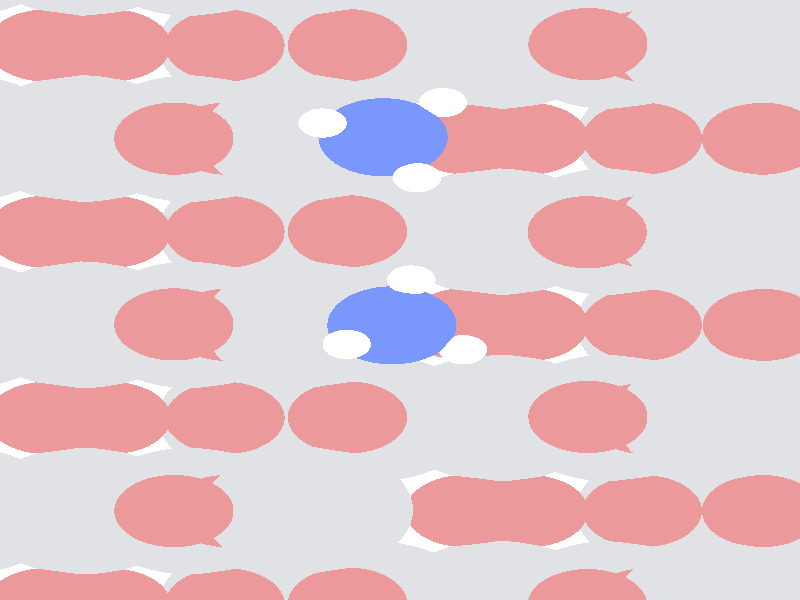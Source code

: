 #include "colors.inc"
#include "finish.inc"

global_settings {assumed_gamma 1 max_trace_level 6}
background {color White}
camera {orthographic
  right -9.91*x up 12.31*y
  direction 1.00*z
  location <0,0,50.00> look_at <0,0,0>}
light_source {<  2.00,   3.00,  125.00> color White
  area_light <0.95, 0, 0>, <0, 0.80, 0>, 5, 4
  adaptive 1 jitter}

#declare simple = finish {phong 0.7}
#declare pale = finish {ambient .5 diffuse .85 roughness .001 specular 0.200 }
#declare intermediate = finish {ambient 0.3 diffuse 0.6 specular 0.10 roughness 0.04 }
#declare vmd = finish {ambient .0 diffuse .65 phong 0.1 phong_size 40. specular 0.500 }
#declare jmol = finish {ambient .2 diffuse .6 specular 1 roughness .001 metallic}
#declare ase2 = finish {ambient 0.05 brilliance 3 diffuse 0.6 metallic specular 0.70 roughness 0.04 reflection 0.15}
#declare mj_mol = finish {ambient .00 diffuse .55 phong 0.0 phong_size 0.specular .250 roughness 0.1 brilliance 0.8 reflection 0.0 }
#declare ase3 = finish {ambient .15 brilliance 2 diffuse .6 metallic specular 1. roughness .001 reflection .0}
#declare glass = finish {ambient .05 diffuse .3 specular 1. roughness .001}
#declare glass2 = finish {ambient .0 diffuse .3 specular 1. reflection .25 roughness .001}
#declare Rcell = 0.100;
#declare Rbond = 0.100;

#macro atom(LOC, R, COL, TRANS, FIN)
  sphere{LOC, R texture{pigment{color COL transmit TRANS} finish{FIN}}}
#end
#macro constrain(LOC, R, COL, TRANS FIN)
union{torus{R, Rcell rotate 45*z texture{pigment{color COL transmit TRANS} finish{FIN}}}
      torus{R, Rcell rotate -45*z texture{pigment{color COL transmit TRANS} finish{FIN}}}
      translate LOC}
#end

atom(< -4.97,  -4.33, -11.58>, 0.74, rgb <0.84, 0.32, 0.33>, 0.0, pale) // #0 
atom(<-10.14,  -6.25, -11.58>, 0.74, rgb <0.84, 0.32, 0.33>, 0.0, pale) // #1 
atom(<-12.03,  -6.25, -10.82>, 1.30, rgb <0.75, 0.76, 0.78>, 0.0, pale) // #2 
atom(< -6.86,  -4.33, -10.82>, 1.30, rgb <0.75, 0.76, 0.78>, 0.0, pale) // #3 
atom(< -3.92,  -4.33,  -9.94>, 1.30, rgb <0.75, 0.76, 0.78>, 0.0, pale) // #4 
atom(< -9.09,  -6.25,  -9.94>, 1.30, rgb <0.75, 0.76, 0.78>, 0.0, pale) // #5 
atom(< -3.58,  -6.25, -10.07>, 0.74, rgb <0.84, 0.32, 0.33>, 0.0, pale) // #6 
atom(< -8.76,  -4.33, -10.07>, 0.74, rgb <0.84, 0.32, 0.33>, 0.0, pale) // #7 
atom(< -5.82,  -4.33,  -9.18>, 0.74, rgb <0.84, 0.32, 0.33>, 0.0, pale) // #8 
atom(<-10.99,  -6.25,  -9.18>, 0.74, rgb <0.84, 0.32, 0.33>, 0.0, pale) // #9 
atom(< -7.20,  -6.25, -10.69>, 0.74, rgb <0.84, 0.32, 0.33>, 0.0, pale) // #10 
atom(<-12.37,  -4.33, -10.69>, 0.74, rgb <0.84, 0.32, 0.33>, 0.0, pale) // #11 
atom(< -3.62,  -4.33,  -7.95>, 0.74, rgb <0.84, 0.32, 0.33>, 0.0, pale) // #12 
atom(< -8.80,  -6.24,  -7.99>, 0.74, rgb <0.84, 0.32, 0.33>, 0.0, pale) // #13 
atom(<-10.67,  -6.25,  -7.20>, 1.30, rgb <0.75, 0.76, 0.78>, 0.0, pale) // #14 
atom(< -5.44,  -4.33,  -7.16>, 1.30, rgb <0.75, 0.76, 0.78>, 0.0, pale) // #15 
atom(<-12.93,  -4.33,  -6.34>, 1.30, rgb <0.75, 0.76, 0.78>, 0.0, pale) // #16 
atom(< -7.74,  -6.25,  -6.45>, 1.30, rgb <0.75, 0.76, 0.78>, 0.0, pale) // #17 
atom(<-12.51,  -6.24,  -6.45>, 0.74, rgb <0.84, 0.32, 0.33>, 0.0, pale) // #18 
atom(< -7.34,  -4.33,  -6.52>, 0.74, rgb <0.84, 0.32, 0.33>, 0.0, pale) // #19 
atom(< -4.39,  -4.33,  -5.55>, 0.74, rgb <0.84, 0.32, 0.33>, 0.0, pale) // #20 
atom(< -9.53,  -6.24,  -5.60>, 0.74, rgb <0.84, 0.32, 0.33>, 0.0, pale) // #21 
atom(< -5.84,  -6.24,  -7.09>, 0.74, rgb <0.84, 0.32, 0.33>, 0.0, pale) // #22 
atom(<-11.04,  -4.33,  -7.09>, 0.74, rgb <0.84, 0.32, 0.33>, 0.0, pale) // #23 
atom(<-12.48,  -4.33,  -4.38>, 0.74, rgb <0.84, 0.32, 0.33>, 0.0, pale) // #24 
atom(< -7.27,  -6.24,  -4.47>, 0.74, rgb <0.84, 0.32, 0.33>, 0.0, pale) // #25 
atom(< -9.16,  -6.24,  -3.60>, 1.30, rgb <0.75, 0.76, 0.78>, 0.0, pale) // #26 
atom(< -3.96,  -4.33,  -3.43>, 1.30, rgb <0.75, 0.76, 0.78>, 0.0, pale) // #27 
atom(<-11.48,  -4.31,  -2.82>, 1.30, rgb <0.75, 0.76, 0.78>, 0.0, pale) // #28 
atom(< -6.38,  -6.24,  -2.91>, 1.30, rgb <0.75, 0.76, 0.78>, 0.0, pale) // #29 
atom(<-10.99,  -6.23,  -2.77>, 0.74, rgb <0.84, 0.32, 0.33>, 0.0, pale) // #30 
atom(< -5.86,  -4.33,  -2.67>, 0.74, rgb <0.84, 0.32, 0.33>, 0.0, pale) // #31 
atom(<-13.15,  -4.33,  -1.98>, 0.74, rgb <0.84, 0.32, 0.33>, 0.0, pale) // #32 
atom(< -8.02,  -6.26,  -2.06>, 0.74, rgb <0.84, 0.32, 0.33>, 0.0, pale) // #33 
atom(< -4.38,  -6.24,  -3.42>, 0.74, rgb <0.84, 0.32, 0.33>, 0.0, pale) // #34 
atom(< -9.53,  -4.33,  -3.54>, 0.74, rgb <0.84, 0.32, 0.33>, 0.0, pale) // #35 
atom(< -4.97,  -0.51, -11.58>, 0.74, rgb <0.84, 0.32, 0.33>, 0.0, pale) // #36 
atom(<-10.14,  -2.42, -11.58>, 0.74, rgb <0.84, 0.32, 0.33>, 0.0, pale) // #37 
atom(<-12.03,  -2.42, -10.82>, 1.30, rgb <0.75, 0.76, 0.78>, 0.0, pale) // #38 
atom(< -6.86,  -0.51, -10.82>, 1.30, rgb <0.75, 0.76, 0.78>, 0.0, pale) // #39 
atom(< -3.92,  -0.51,  -9.94>, 1.30, rgb <0.75, 0.76, 0.78>, 0.0, pale) // #40 
atom(< -9.09,  -2.42,  -9.94>, 1.30, rgb <0.75, 0.76, 0.78>, 0.0, pale) // #41 
atom(< -3.58,  -2.42, -10.07>, 0.74, rgb <0.84, 0.32, 0.33>, 0.0, pale) // #42 
atom(< -8.76,  -0.51, -10.07>, 0.74, rgb <0.84, 0.32, 0.33>, 0.0, pale) // #43 
atom(< -5.82,  -0.51,  -9.18>, 0.74, rgb <0.84, 0.32, 0.33>, 0.0, pale) // #44 
atom(<-10.99,  -2.42,  -9.18>, 0.74, rgb <0.84, 0.32, 0.33>, 0.0, pale) // #45 
atom(< -7.20,  -2.42, -10.69>, 0.74, rgb <0.84, 0.32, 0.33>, 0.0, pale) // #46 
atom(<-12.37,  -0.51, -10.69>, 0.74, rgb <0.84, 0.32, 0.33>, 0.0, pale) // #47 
atom(< -3.62,  -0.51,  -7.95>, 0.74, rgb <0.84, 0.32, 0.33>, 0.0, pale) // #48 
atom(< -8.80,  -2.42,  -7.99>, 0.74, rgb <0.84, 0.32, 0.33>, 0.0, pale) // #49 
atom(<-10.67,  -2.42,  -7.20>, 1.30, rgb <0.75, 0.76, 0.78>, 0.0, pale) // #50 
atom(< -5.44,  -0.51,  -7.16>, 1.30, rgb <0.75, 0.76, 0.78>, 0.0, pale) // #51 
atom(<-12.93,  -0.51,  -6.34>, 1.30, rgb <0.75, 0.76, 0.78>, 0.0, pale) // #52 
atom(< -7.75,  -2.42,  -6.45>, 1.30, rgb <0.75, 0.76, 0.78>, 0.0, pale) // #53 
atom(<-12.51,  -2.42,  -6.45>, 0.74, rgb <0.84, 0.32, 0.33>, 0.0, pale) // #54 
atom(< -7.34,  -0.51,  -6.51>, 0.74, rgb <0.84, 0.32, 0.33>, 0.0, pale) // #55 
atom(< -4.39,  -0.51,  -5.55>, 0.74, rgb <0.84, 0.32, 0.33>, 0.0, pale) // #56 
atom(< -9.53,  -2.43,  -5.61>, 0.74, rgb <0.84, 0.32, 0.33>, 0.0, pale) // #57 
atom(< -5.84,  -2.42,  -7.09>, 0.74, rgb <0.84, 0.32, 0.33>, 0.0, pale) // #58 
atom(<-11.03,  -0.51,  -7.08>, 0.74, rgb <0.84, 0.32, 0.33>, 0.0, pale) // #59 
atom(<-12.48,  -0.51,  -4.40>, 0.74, rgb <0.84, 0.32, 0.33>, 0.0, pale) // #60 
atom(< -7.27,  -2.43,  -4.47>, 0.74, rgb <0.84, 0.32, 0.33>, 0.0, pale) // #61 
atom(< -9.16,  -2.42,  -3.59>, 1.30, rgb <0.75, 0.76, 0.78>, 0.0, pale) // #62 
atom(< -3.96,  -0.51,  -3.43>, 1.30, rgb <0.75, 0.76, 0.78>, 0.0, pale) // #63 
atom(<-11.47,  -0.50,  -2.83>, 1.30, rgb <0.75, 0.76, 0.78>, 0.0, pale) // #64 
atom(< -6.37,  -2.42,  -2.92>, 1.30, rgb <0.75, 0.76, 0.78>, 0.0, pale) // #65 
atom(<-10.99,  -2.41,  -2.79>, 0.74, rgb <0.84, 0.32, 0.33>, 0.0, pale) // #66 
atom(< -5.86,  -0.51,  -2.68>, 0.74, rgb <0.84, 0.32, 0.33>, 0.0, pale) // #67 
atom(<-13.14,  -0.50,  -1.99>, 0.74, rgb <0.84, 0.32, 0.33>, 0.0, pale) // #68 
atom(< -8.01,  -2.40,  -2.07>, 0.74, rgb <0.84, 0.32, 0.33>, 0.0, pale) // #69 
atom(< -4.38,  -2.42,  -3.42>, 0.74, rgb <0.84, 0.32, 0.33>, 0.0, pale) // #70 
atom(< -9.54,  -0.50,  -3.57>, 0.74, rgb <0.84, 0.32, 0.33>, 0.0, pale) // #71 
atom(<-10.55,   3.34,  -0.63>, 0.80, rgb <0.19, 0.31, 0.97>, 0.0, pale) // #72 
atom(< -9.81,   4.05,  -0.61>, 0.30, rgb <1.00, 1.00, 1.00>, 0.0, pale) // #73 
atom(<-10.13,   2.51,  -0.22>, 0.30, rgb <1.00, 1.00, 1.00>, 0.0, pale) // #74 
atom(<-11.30,   3.63,   0.00>, 0.30, rgb <1.00, 1.00, 1.00>, 0.0, pale) // #75 
atom(<-10.45,  -0.52,  -0.78>, 0.80, rgb <0.19, 0.31, 0.97>, 0.0, pale) // #76 
atom(<-10.20,   0.41,  -0.49>, 0.30, rgb <1.00, 1.00, 1.00>, 0.0, pale) // #77 
atom(< -9.57,  -1.02,  -0.80>, 0.30, rgb <1.00, 1.00, 1.00>, 0.0, pale) // #78 
atom(<-11.00,  -0.91,  -0.03>, 0.30, rgb <1.00, 1.00, 1.00>, 0.0, pale) // #79 
atom(< -4.97,   3.31, -11.58>, 0.74, rgb <0.84, 0.32, 0.33>, 0.0, pale) // #80 
atom(<-10.14,   1.40, -11.58>, 0.74, rgb <0.84, 0.32, 0.33>, 0.0, pale) // #81 
atom(<-12.03,   1.40, -10.82>, 1.30, rgb <0.75, 0.76, 0.78>, 0.0, pale) // #82 
atom(< -6.86,   3.31, -10.82>, 1.30, rgb <0.75, 0.76, 0.78>, 0.0, pale) // #83 
atom(< -3.92,   3.31,  -9.94>, 1.30, rgb <0.75, 0.76, 0.78>, 0.0, pale) // #84 
atom(< -9.09,   1.40,  -9.94>, 1.30, rgb <0.75, 0.76, 0.78>, 0.0, pale) // #85 
atom(< -3.58,   1.40, -10.07>, 0.74, rgb <0.84, 0.32, 0.33>, 0.0, pale) // #86 
atom(< -8.76,   3.31, -10.07>, 0.74, rgb <0.84, 0.32, 0.33>, 0.0, pale) // #87 
atom(< -5.82,   3.31,  -9.18>, 0.74, rgb <0.84, 0.32, 0.33>, 0.0, pale) // #88 
atom(<-10.99,   1.40,  -9.18>, 0.74, rgb <0.84, 0.32, 0.33>, 0.0, pale) // #89 
atom(< -7.20,   1.40, -10.69>, 0.74, rgb <0.84, 0.32, 0.33>, 0.0, pale) // #90 
atom(<-12.37,   3.31, -10.69>, 0.74, rgb <0.84, 0.32, 0.33>, 0.0, pale) // #91 
atom(< -3.62,   3.31,  -7.95>, 0.74, rgb <0.84, 0.32, 0.33>, 0.0, pale) // #92 
atom(< -8.80,   1.40,  -7.99>, 0.74, rgb <0.84, 0.32, 0.33>, 0.0, pale) // #93 
atom(<-10.67,   1.40,  -7.20>, 1.30, rgb <0.75, 0.76, 0.78>, 0.0, pale) // #94 
atom(< -5.44,   3.32,  -7.16>, 1.30, rgb <0.75, 0.76, 0.78>, 0.0, pale) // #95 
atom(<-12.93,   3.31,  -6.34>, 1.30, rgb <0.75, 0.76, 0.78>, 0.0, pale) // #96 
atom(< -7.74,   1.40,  -6.45>, 1.30, rgb <0.75, 0.76, 0.78>, 0.0, pale) // #97 
atom(<-12.51,   1.40,  -6.45>, 0.74, rgb <0.84, 0.32, 0.33>, 0.0, pale) // #98 
atom(< -7.34,   3.31,  -6.52>, 0.74, rgb <0.84, 0.32, 0.33>, 0.0, pale) // #99 
atom(< -4.39,   3.31,  -5.55>, 0.74, rgb <0.84, 0.32, 0.33>, 0.0, pale) // #100 
atom(< -9.53,   1.41,  -5.60>, 0.74, rgb <0.84, 0.32, 0.33>, 0.0, pale) // #101 
atom(< -5.84,   1.40,  -7.09>, 0.74, rgb <0.84, 0.32, 0.33>, 0.0, pale) // #102 
atom(<-11.04,   3.31,  -7.09>, 0.74, rgb <0.84, 0.32, 0.33>, 0.0, pale) // #103 
atom(<-12.48,   3.31,  -4.38>, 0.74, rgb <0.84, 0.32, 0.33>, 0.0, pale) // #104 
atom(< -7.27,   1.41,  -4.47>, 0.74, rgb <0.84, 0.32, 0.33>, 0.0, pale) // #105 
atom(< -9.16,   1.40,  -3.60>, 1.30, rgb <0.75, 0.76, 0.78>, 0.0, pale) // #106 
atom(< -3.96,   3.31,  -3.43>, 1.30, rgb <0.75, 0.76, 0.78>, 0.0, pale) // #107 
atom(<-11.48,   3.33,  -2.82>, 1.30, rgb <0.75, 0.76, 0.78>, 0.0, pale) // #108 
atom(< -6.38,   1.40,  -2.91>, 1.30, rgb <0.75, 0.76, 0.78>, 0.0, pale) // #109 
atom(<-10.99,   1.41,  -2.77>, 0.74, rgb <0.84, 0.32, 0.33>, 0.0, pale) // #110 
atom(< -5.86,   3.31,  -2.67>, 0.74, rgb <0.84, 0.32, 0.33>, 0.0, pale) // #111 
atom(<-13.15,   3.31,  -1.98>, 0.74, rgb <0.84, 0.32, 0.33>, 0.0, pale) // #112 
atom(< -8.02,   1.39,  -2.06>, 0.74, rgb <0.84, 0.32, 0.33>, 0.0, pale) // #113 
atom(< -4.38,   1.40,  -3.42>, 0.74, rgb <0.84, 0.32, 0.33>, 0.0, pale) // #114 
atom(< -9.53,   3.32,  -3.54>, 0.74, rgb <0.84, 0.32, 0.33>, 0.0, pale) // #115 
atom(< -4.97,   7.13, -11.58>, 0.74, rgb <0.84, 0.32, 0.33>, 0.0, pale) // #116 
atom(<-10.14,   5.22, -11.58>, 0.74, rgb <0.84, 0.32, 0.33>, 0.0, pale) // #117 
atom(<-12.03,   5.22, -10.82>, 1.30, rgb <0.75, 0.76, 0.78>, 0.0, pale) // #118 
atom(< -6.86,   7.13, -10.82>, 1.30, rgb <0.75, 0.76, 0.78>, 0.0, pale) // #119 
atom(< -3.92,   7.13,  -9.94>, 1.30, rgb <0.75, 0.76, 0.78>, 0.0, pale) // #120 
atom(< -9.09,   5.22,  -9.94>, 1.30, rgb <0.75, 0.76, 0.78>, 0.0, pale) // #121 
atom(< -3.58,   5.22, -10.07>, 0.74, rgb <0.84, 0.32, 0.33>, 0.0, pale) // #122 
atom(< -8.76,   7.13, -10.07>, 0.74, rgb <0.84, 0.32, 0.33>, 0.0, pale) // #123 
atom(< -5.82,   7.13,  -9.18>, 0.74, rgb <0.84, 0.32, 0.33>, 0.0, pale) // #124 
atom(<-10.99,   5.22,  -9.18>, 0.74, rgb <0.84, 0.32, 0.33>, 0.0, pale) // #125 
atom(< -7.20,   5.22, -10.69>, 0.74, rgb <0.84, 0.32, 0.33>, 0.0, pale) // #126 
atom(<-12.37,   7.13, -10.69>, 0.74, rgb <0.84, 0.32, 0.33>, 0.0, pale) // #127 
atom(< -3.62,   7.14,  -7.95>, 0.74, rgb <0.84, 0.32, 0.33>, 0.0, pale) // #128 
atom(< -8.80,   5.22,  -7.99>, 0.74, rgb <0.84, 0.32, 0.33>, 0.0, pale) // #129 
atom(<-10.67,   5.22,  -7.20>, 1.30, rgb <0.75, 0.76, 0.78>, 0.0, pale) // #130 
atom(< -5.44,   7.14,  -7.16>, 1.30, rgb <0.75, 0.76, 0.78>, 0.0, pale) // #131 
atom(<-12.93,   7.13,  -6.34>, 1.30, rgb <0.75, 0.76, 0.78>, 0.0, pale) // #132 
atom(< -7.75,   5.22,  -6.45>, 1.30, rgb <0.75, 0.76, 0.78>, 0.0, pale) // #133 
atom(<-12.51,   5.22,  -6.45>, 0.74, rgb <0.84, 0.32, 0.33>, 0.0, pale) // #134 
atom(< -7.34,   7.13,  -6.51>, 0.74, rgb <0.84, 0.32, 0.33>, 0.0, pale) // #135 
atom(< -4.39,   7.13,  -5.55>, 0.74, rgb <0.84, 0.32, 0.33>, 0.0, pale) // #136 
atom(< -9.53,   5.22,  -5.61>, 0.74, rgb <0.84, 0.32, 0.33>, 0.0, pale) // #137 
atom(< -5.84,   5.22,  -7.09>, 0.74, rgb <0.84, 0.32, 0.33>, 0.0, pale) // #138 
atom(<-11.03,   7.13,  -7.08>, 0.74, rgb <0.84, 0.32, 0.33>, 0.0, pale) // #139 
atom(<-12.48,   7.14,  -4.40>, 0.74, rgb <0.84, 0.32, 0.33>, 0.0, pale) // #140 
atom(< -7.27,   5.21,  -4.47>, 0.74, rgb <0.84, 0.32, 0.33>, 0.0, pale) // #141 
atom(< -9.16,   5.22,  -3.59>, 1.30, rgb <0.75, 0.76, 0.78>, 0.0, pale) // #142 
atom(< -3.96,   7.14,  -3.43>, 1.30, rgb <0.75, 0.76, 0.78>, 0.0, pale) // #143 
atom(<-11.47,   7.15,  -2.83>, 1.30, rgb <0.75, 0.76, 0.78>, 0.0, pale) // #144 
atom(< -6.37,   5.22,  -2.92>, 1.30, rgb <0.75, 0.76, 0.78>, 0.0, pale) // #145 
atom(<-10.99,   5.23,  -2.79>, 0.74, rgb <0.84, 0.32, 0.33>, 0.0, pale) // #146 
atom(< -5.86,   7.14,  -2.68>, 0.74, rgb <0.84, 0.32, 0.33>, 0.0, pale) // #147 
atom(<-13.14,   7.14,  -1.99>, 0.74, rgb <0.84, 0.32, 0.33>, 0.0, pale) // #148 
atom(< -8.01,   5.25,  -2.07>, 0.74, rgb <0.84, 0.32, 0.33>, 0.0, pale) // #149 
atom(< -4.38,   5.22,  -3.42>, 0.74, rgb <0.84, 0.32, 0.33>, 0.0, pale) // #150 
atom(< -9.54,   7.14,  -3.57>, 0.74, rgb <0.84, 0.32, 0.33>, 0.0, pale) // #151 
atom(<-10.55,  10.99,  -0.63>, 0.80, rgb <0.19, 0.31, 0.97>, 0.0, pale) // #152 
atom(< -9.81,  11.69,  -0.61>, 0.30, rgb <1.00, 1.00, 1.00>, 0.0, pale) // #153 
atom(<-10.13,  10.16,  -0.22>, 0.30, rgb <1.00, 1.00, 1.00>, 0.0, pale) // #154 
atom(<-11.30,  11.27,   0.00>, 0.30, rgb <1.00, 1.00, 1.00>, 0.0, pale) // #155 
atom(<-10.45,   7.12,  -0.78>, 0.80, rgb <0.19, 0.31, 0.97>, 0.0, pale) // #156 
atom(<-10.20,   8.06,  -0.49>, 0.30, rgb <1.00, 1.00, 1.00>, 0.0, pale) // #157 
atom(< -9.57,   6.62,  -0.80>, 0.30, rgb <1.00, 1.00, 1.00>, 0.0, pale) // #158 
atom(<-11.00,   6.73,  -0.03>, 0.30, rgb <1.00, 1.00, 1.00>, 0.0, pale) // #159 
atom(<  5.37,  -4.33, -11.58>, 0.74, rgb <0.84, 0.32, 0.33>, 0.0, pale) // #160 
atom(<  0.20,  -6.25, -11.58>, 0.74, rgb <0.84, 0.32, 0.33>, 0.0, pale) // #161 
atom(< -1.69,  -6.25, -10.82>, 1.30, rgb <0.75, 0.76, 0.78>, 0.0, pale) // #162 
atom(<  3.48,  -4.33, -10.82>, 1.30, rgb <0.75, 0.76, 0.78>, 0.0, pale) // #163 
atom(<  6.42,  -4.33,  -9.94>, 1.30, rgb <0.75, 0.76, 0.78>, 0.0, pale) // #164 
atom(<  1.25,  -6.25,  -9.94>, 1.30, rgb <0.75, 0.76, 0.78>, 0.0, pale) // #165 
atom(<  6.76,  -6.25, -10.07>, 0.74, rgb <0.84, 0.32, 0.33>, 0.0, pale) // #166 
atom(<  1.59,  -4.33, -10.07>, 0.74, rgb <0.84, 0.32, 0.33>, 0.0, pale) // #167 
atom(<  4.53,  -4.33,  -9.18>, 0.74, rgb <0.84, 0.32, 0.33>, 0.0, pale) // #168 
atom(< -0.65,  -6.25,  -9.18>, 0.74, rgb <0.84, 0.32, 0.33>, 0.0, pale) // #169 
atom(<  3.14,  -6.25, -10.69>, 0.74, rgb <0.84, 0.32, 0.33>, 0.0, pale) // #170 
atom(< -2.03,  -4.33, -10.69>, 0.74, rgb <0.84, 0.32, 0.33>, 0.0, pale) // #171 
atom(<  6.72,  -4.33,  -7.95>, 0.74, rgb <0.84, 0.32, 0.33>, 0.0, pale) // #172 
atom(<  1.54,  -6.24,  -7.99>, 0.74, rgb <0.84, 0.32, 0.33>, 0.0, pale) // #173 
atom(< -0.33,  -6.25,  -7.20>, 1.30, rgb <0.75, 0.76, 0.78>, 0.0, pale) // #174 
atom(<  4.90,  -4.33,  -7.16>, 1.30, rgb <0.75, 0.76, 0.78>, 0.0, pale) // #175 
atom(< -2.59,  -4.33,  -6.34>, 1.30, rgb <0.75, 0.76, 0.78>, 0.0, pale) // #176 
atom(<  2.60,  -6.25,  -6.45>, 1.30, rgb <0.75, 0.76, 0.78>, 0.0, pale) // #177 
atom(< -2.17,  -6.24,  -6.45>, 0.74, rgb <0.84, 0.32, 0.33>, 0.0, pale) // #178 
atom(<  3.00,  -4.33,  -6.52>, 0.74, rgb <0.84, 0.32, 0.33>, 0.0, pale) // #179 
atom(<  5.96,  -4.33,  -5.55>, 0.74, rgb <0.84, 0.32, 0.33>, 0.0, pale) // #180 
atom(<  0.81,  -6.24,  -5.60>, 0.74, rgb <0.84, 0.32, 0.33>, 0.0, pale) // #181 
atom(<  4.50,  -6.24,  -7.09>, 0.74, rgb <0.84, 0.32, 0.33>, 0.0, pale) // #182 
atom(< -0.70,  -4.33,  -7.09>, 0.74, rgb <0.84, 0.32, 0.33>, 0.0, pale) // #183 
atom(< -2.14,  -4.33,  -4.38>, 0.74, rgb <0.84, 0.32, 0.33>, 0.0, pale) // #184 
atom(<  3.07,  -6.24,  -4.47>, 0.74, rgb <0.84, 0.32, 0.33>, 0.0, pale) // #185 
atom(<  1.18,  -6.24,  -3.60>, 1.30, rgb <0.75, 0.76, 0.78>, 0.0, pale) // #186 
atom(<  6.38,  -4.33,  -3.43>, 1.30, rgb <0.75, 0.76, 0.78>, 0.0, pale) // #187 
atom(< -1.14,  -4.31,  -2.82>, 1.30, rgb <0.75, 0.76, 0.78>, 0.0, pale) // #188 
atom(<  3.97,  -6.24,  -2.91>, 1.30, rgb <0.75, 0.76, 0.78>, 0.0, pale) // #189 
atom(< -0.65,  -6.23,  -2.77>, 0.74, rgb <0.84, 0.32, 0.33>, 0.0, pale) // #190 
atom(<  4.48,  -4.33,  -2.67>, 0.74, rgb <0.84, 0.32, 0.33>, 0.0, pale) // #191 
atom(< -2.80,  -4.33,  -1.98>, 0.74, rgb <0.84, 0.32, 0.33>, 0.0, pale) // #192 
atom(<  2.32,  -6.26,  -2.06>, 0.74, rgb <0.84, 0.32, 0.33>, 0.0, pale) // #193 
atom(<  5.96,  -6.24,  -3.42>, 0.74, rgb <0.84, 0.32, 0.33>, 0.0, pale) // #194 
atom(<  0.81,  -4.33,  -3.54>, 0.74, rgb <0.84, 0.32, 0.33>, 0.0, pale) // #195 
atom(<  5.37,  -0.51, -11.58>, 0.74, rgb <0.84, 0.32, 0.33>, 0.0, pale) // #196 
atom(<  0.20,  -2.42, -11.58>, 0.74, rgb <0.84, 0.32, 0.33>, 0.0, pale) // #197 
atom(< -1.69,  -2.42, -10.82>, 1.30, rgb <0.75, 0.76, 0.78>, 0.0, pale) // #198 
atom(<  3.48,  -0.51, -10.82>, 1.30, rgb <0.75, 0.76, 0.78>, 0.0, pale) // #199 
atom(<  6.42,  -0.51,  -9.94>, 1.30, rgb <0.75, 0.76, 0.78>, 0.0, pale) // #200 
atom(<  1.25,  -2.42,  -9.94>, 1.30, rgb <0.75, 0.76, 0.78>, 0.0, pale) // #201 
atom(<  6.76,  -2.42, -10.07>, 0.74, rgb <0.84, 0.32, 0.33>, 0.0, pale) // #202 
atom(<  1.59,  -0.51, -10.07>, 0.74, rgb <0.84, 0.32, 0.33>, 0.0, pale) // #203 
atom(<  4.53,  -0.51,  -9.18>, 0.74, rgb <0.84, 0.32, 0.33>, 0.0, pale) // #204 
atom(< -0.65,  -2.42,  -9.18>, 0.74, rgb <0.84, 0.32, 0.33>, 0.0, pale) // #205 
atom(<  3.14,  -2.42, -10.69>, 0.74, rgb <0.84, 0.32, 0.33>, 0.0, pale) // #206 
atom(< -2.03,  -0.51, -10.69>, 0.74, rgb <0.84, 0.32, 0.33>, 0.0, pale) // #207 
atom(<  6.72,  -0.51,  -7.95>, 0.74, rgb <0.84, 0.32, 0.33>, 0.0, pale) // #208 
atom(<  1.54,  -2.42,  -7.99>, 0.74, rgb <0.84, 0.32, 0.33>, 0.0, pale) // #209 
atom(< -0.33,  -2.42,  -7.20>, 1.30, rgb <0.75, 0.76, 0.78>, 0.0, pale) // #210 
atom(<  4.90,  -0.51,  -7.16>, 1.30, rgb <0.75, 0.76, 0.78>, 0.0, pale) // #211 
atom(< -2.59,  -0.51,  -6.34>, 1.30, rgb <0.75, 0.76, 0.78>, 0.0, pale) // #212 
atom(<  2.60,  -2.42,  -6.45>, 1.30, rgb <0.75, 0.76, 0.78>, 0.0, pale) // #213 
atom(< -2.17,  -2.42,  -6.45>, 0.74, rgb <0.84, 0.32, 0.33>, 0.0, pale) // #214 
atom(<  3.00,  -0.51,  -6.51>, 0.74, rgb <0.84, 0.32, 0.33>, 0.0, pale) // #215 
atom(<  5.95,  -0.51,  -5.55>, 0.74, rgb <0.84, 0.32, 0.33>, 0.0, pale) // #216 
atom(<  0.81,  -2.43,  -5.61>, 0.74, rgb <0.84, 0.32, 0.33>, 0.0, pale) // #217 
atom(<  4.51,  -2.42,  -7.09>, 0.74, rgb <0.84, 0.32, 0.33>, 0.0, pale) // #218 
atom(< -0.69,  -0.51,  -7.08>, 0.74, rgb <0.84, 0.32, 0.33>, 0.0, pale) // #219 
atom(< -2.14,  -0.51,  -4.40>, 0.74, rgb <0.84, 0.32, 0.33>, 0.0, pale) // #220 
atom(<  3.07,  -2.43,  -4.47>, 0.74, rgb <0.84, 0.32, 0.33>, 0.0, pale) // #221 
atom(<  1.18,  -2.42,  -3.59>, 1.30, rgb <0.75, 0.76, 0.78>, 0.0, pale) // #222 
atom(<  6.38,  -0.51,  -3.43>, 1.30, rgb <0.75, 0.76, 0.78>, 0.0, pale) // #223 
atom(< -1.13,  -0.50,  -2.83>, 1.30, rgb <0.75, 0.76, 0.78>, 0.0, pale) // #224 
atom(<  3.97,  -2.42,  -2.92>, 1.30, rgb <0.75, 0.76, 0.78>, 0.0, pale) // #225 
atom(< -0.65,  -2.41,  -2.79>, 0.74, rgb <0.84, 0.32, 0.33>, 0.0, pale) // #226 
atom(<  4.49,  -0.51,  -2.68>, 0.74, rgb <0.84, 0.32, 0.33>, 0.0, pale) // #227 
atom(< -2.80,  -0.50,  -1.99>, 0.74, rgb <0.84, 0.32, 0.33>, 0.0, pale) // #228 
atom(<  2.33,  -2.40,  -2.07>, 0.74, rgb <0.84, 0.32, 0.33>, 0.0, pale) // #229 
atom(<  5.97,  -2.42,  -3.42>, 0.74, rgb <0.84, 0.32, 0.33>, 0.0, pale) // #230 
atom(<  0.80,  -0.50,  -3.57>, 0.74, rgb <0.84, 0.32, 0.33>, 0.0, pale) // #231 
atom(< -0.21,   3.34,  -0.63>, 0.80, rgb <0.19, 0.31, 0.97>, 0.0, pale) // #232 
atom(<  0.53,   4.05,  -0.61>, 0.30, rgb <1.00, 1.00, 1.00>, 0.0, pale) // #233 
atom(<  0.21,   2.51,  -0.22>, 0.30, rgb <1.00, 1.00, 1.00>, 0.0, pale) // #234 
atom(< -0.96,   3.63,   0.00>, 0.30, rgb <1.00, 1.00, 1.00>, 0.0, pale) // #235 
atom(< -0.10,  -0.52,  -0.78>, 0.80, rgb <0.19, 0.31, 0.97>, 0.0, pale) // #236 
atom(<  0.14,   0.41,  -0.49>, 0.30, rgb <1.00, 1.00, 1.00>, 0.0, pale) // #237 
atom(<  0.78,  -1.02,  -0.80>, 0.30, rgb <1.00, 1.00, 1.00>, 0.0, pale) // #238 
atom(< -0.66,  -0.91,  -0.03>, 0.30, rgb <1.00, 1.00, 1.00>, 0.0, pale) // #239 
atom(<  5.37,   3.31, -11.58>, 0.74, rgb <0.84, 0.32, 0.33>, 0.0, pale) // #240 
atom(<  0.20,   1.40, -11.58>, 0.74, rgb <0.84, 0.32, 0.33>, 0.0, pale) // #241 
atom(< -1.69,   1.40, -10.82>, 1.30, rgb <0.75, 0.76, 0.78>, 0.0, pale) // #242 
atom(<  3.48,   3.31, -10.82>, 1.30, rgb <0.75, 0.76, 0.78>, 0.0, pale) // #243 
atom(<  6.42,   3.31,  -9.94>, 1.30, rgb <0.75, 0.76, 0.78>, 0.0, pale) // #244 
atom(<  1.25,   1.40,  -9.94>, 1.30, rgb <0.75, 0.76, 0.78>, 0.0, pale) // #245 
atom(<  6.76,   1.40, -10.07>, 0.74, rgb <0.84, 0.32, 0.33>, 0.0, pale) // #246 
atom(<  1.59,   3.31, -10.07>, 0.74, rgb <0.84, 0.32, 0.33>, 0.0, pale) // #247 
atom(<  4.53,   3.31,  -9.18>, 0.74, rgb <0.84, 0.32, 0.33>, 0.0, pale) // #248 
atom(< -0.65,   1.40,  -9.18>, 0.74, rgb <0.84, 0.32, 0.33>, 0.0, pale) // #249 
atom(<  3.14,   1.40, -10.69>, 0.74, rgb <0.84, 0.32, 0.33>, 0.0, pale) // #250 
atom(< -2.03,   3.31, -10.69>, 0.74, rgb <0.84, 0.32, 0.33>, 0.0, pale) // #251 
atom(<  6.72,   3.31,  -7.95>, 0.74, rgb <0.84, 0.32, 0.33>, 0.0, pale) // #252 
atom(<  1.54,   1.40,  -7.99>, 0.74, rgb <0.84, 0.32, 0.33>, 0.0, pale) // #253 
atom(< -0.33,   1.40,  -7.20>, 1.30, rgb <0.75, 0.76, 0.78>, 0.0, pale) // #254 
atom(<  4.90,   3.32,  -7.16>, 1.30, rgb <0.75, 0.76, 0.78>, 0.0, pale) // #255 
atom(< -2.59,   3.31,  -6.34>, 1.30, rgb <0.75, 0.76, 0.78>, 0.0, pale) // #256 
atom(<  2.60,   1.40,  -6.45>, 1.30, rgb <0.75, 0.76, 0.78>, 0.0, pale) // #257 
atom(< -2.17,   1.40,  -6.45>, 0.74, rgb <0.84, 0.32, 0.33>, 0.0, pale) // #258 
atom(<  3.00,   3.31,  -6.52>, 0.74, rgb <0.84, 0.32, 0.33>, 0.0, pale) // #259 
atom(<  5.96,   3.31,  -5.55>, 0.74, rgb <0.84, 0.32, 0.33>, 0.0, pale) // #260 
atom(<  0.81,   1.41,  -5.60>, 0.74, rgb <0.84, 0.32, 0.33>, 0.0, pale) // #261 
atom(<  4.50,   1.40,  -7.09>, 0.74, rgb <0.84, 0.32, 0.33>, 0.0, pale) // #262 
atom(< -0.70,   3.31,  -7.09>, 0.74, rgb <0.84, 0.32, 0.33>, 0.0, pale) // #263 
atom(< -2.14,   3.31,  -4.38>, 0.74, rgb <0.84, 0.32, 0.33>, 0.0, pale) // #264 
atom(<  3.07,   1.41,  -4.47>, 0.74, rgb <0.84, 0.32, 0.33>, 0.0, pale) // #265 
atom(<  1.18,   1.40,  -3.60>, 1.30, rgb <0.75, 0.76, 0.78>, 0.0, pale) // #266 
atom(<  6.38,   3.31,  -3.43>, 1.30, rgb <0.75, 0.76, 0.78>, 0.0, pale) // #267 
atom(< -1.14,   3.33,  -2.82>, 1.30, rgb <0.75, 0.76, 0.78>, 0.0, pale) // #268 
atom(<  3.97,   1.40,  -2.91>, 1.30, rgb <0.75, 0.76, 0.78>, 0.0, pale) // #269 
atom(< -0.65,   1.41,  -2.77>, 0.74, rgb <0.84, 0.32, 0.33>, 0.0, pale) // #270 
atom(<  4.48,   3.31,  -2.67>, 0.74, rgb <0.84, 0.32, 0.33>, 0.0, pale) // #271 
atom(< -2.80,   3.31,  -1.98>, 0.74, rgb <0.84, 0.32, 0.33>, 0.0, pale) // #272 
atom(<  2.32,   1.39,  -2.06>, 0.74, rgb <0.84, 0.32, 0.33>, 0.0, pale) // #273 
atom(<  5.96,   1.40,  -3.42>, 0.74, rgb <0.84, 0.32, 0.33>, 0.0, pale) // #274 
atom(<  0.81,   3.32,  -3.54>, 0.74, rgb <0.84, 0.32, 0.33>, 0.0, pale) // #275 
atom(<  5.37,   7.13, -11.58>, 0.74, rgb <0.84, 0.32, 0.33>, 0.0, pale) // #276 
atom(<  0.20,   5.22, -11.58>, 0.74, rgb <0.84, 0.32, 0.33>, 0.0, pale) // #277 
atom(< -1.69,   5.22, -10.82>, 1.30, rgb <0.75, 0.76, 0.78>, 0.0, pale) // #278 
atom(<  3.48,   7.13, -10.82>, 1.30, rgb <0.75, 0.76, 0.78>, 0.0, pale) // #279 
atom(<  6.42,   7.13,  -9.94>, 1.30, rgb <0.75, 0.76, 0.78>, 0.0, pale) // #280 
atom(<  1.25,   5.22,  -9.94>, 1.30, rgb <0.75, 0.76, 0.78>, 0.0, pale) // #281 
atom(<  6.76,   5.22, -10.07>, 0.74, rgb <0.84, 0.32, 0.33>, 0.0, pale) // #282 
atom(<  1.59,   7.13, -10.07>, 0.74, rgb <0.84, 0.32, 0.33>, 0.0, pale) // #283 
atom(<  4.53,   7.13,  -9.18>, 0.74, rgb <0.84, 0.32, 0.33>, 0.0, pale) // #284 
atom(< -0.65,   5.22,  -9.18>, 0.74, rgb <0.84, 0.32, 0.33>, 0.0, pale) // #285 
atom(<  3.14,   5.22, -10.69>, 0.74, rgb <0.84, 0.32, 0.33>, 0.0, pale) // #286 
atom(< -2.03,   7.13, -10.69>, 0.74, rgb <0.84, 0.32, 0.33>, 0.0, pale) // #287 
atom(<  6.72,   7.14,  -7.95>, 0.74, rgb <0.84, 0.32, 0.33>, 0.0, pale) // #288 
atom(<  1.54,   5.22,  -7.99>, 0.74, rgb <0.84, 0.32, 0.33>, 0.0, pale) // #289 
atom(< -0.33,   5.22,  -7.20>, 1.30, rgb <0.75, 0.76, 0.78>, 0.0, pale) // #290 
atom(<  4.90,   7.14,  -7.16>, 1.30, rgb <0.75, 0.76, 0.78>, 0.0, pale) // #291 
atom(< -2.59,   7.13,  -6.34>, 1.30, rgb <0.75, 0.76, 0.78>, 0.0, pale) // #292 
atom(<  2.60,   5.22,  -6.45>, 1.30, rgb <0.75, 0.76, 0.78>, 0.0, pale) // #293 
atom(< -2.17,   5.22,  -6.45>, 0.74, rgb <0.84, 0.32, 0.33>, 0.0, pale) // #294 
atom(<  3.00,   7.13,  -6.51>, 0.74, rgb <0.84, 0.32, 0.33>, 0.0, pale) // #295 
atom(<  5.95,   7.13,  -5.55>, 0.74, rgb <0.84, 0.32, 0.33>, 0.0, pale) // #296 
atom(<  0.81,   5.22,  -5.61>, 0.74, rgb <0.84, 0.32, 0.33>, 0.0, pale) // #297 
atom(<  4.51,   5.22,  -7.09>, 0.74, rgb <0.84, 0.32, 0.33>, 0.0, pale) // #298 
atom(< -0.69,   7.13,  -7.08>, 0.74, rgb <0.84, 0.32, 0.33>, 0.0, pale) // #299 
atom(< -2.14,   7.14,  -4.40>, 0.74, rgb <0.84, 0.32, 0.33>, 0.0, pale) // #300 
atom(<  3.07,   5.21,  -4.47>, 0.74, rgb <0.84, 0.32, 0.33>, 0.0, pale) // #301 
atom(<  1.18,   5.22,  -3.59>, 1.30, rgb <0.75, 0.76, 0.78>, 0.0, pale) // #302 
atom(<  6.38,   7.14,  -3.43>, 1.30, rgb <0.75, 0.76, 0.78>, 0.0, pale) // #303 
atom(< -1.13,   7.15,  -2.83>, 1.30, rgb <0.75, 0.76, 0.78>, 0.0, pale) // #304 
atom(<  3.97,   5.22,  -2.92>, 1.30, rgb <0.75, 0.76, 0.78>, 0.0, pale) // #305 
atom(< -0.65,   5.23,  -2.79>, 0.74, rgb <0.84, 0.32, 0.33>, 0.0, pale) // #306 
atom(<  4.49,   7.14,  -2.68>, 0.74, rgb <0.84, 0.32, 0.33>, 0.0, pale) // #307 
atom(< -2.80,   7.14,  -1.99>, 0.74, rgb <0.84, 0.32, 0.33>, 0.0, pale) // #308 
atom(<  2.33,   5.25,  -2.07>, 0.74, rgb <0.84, 0.32, 0.33>, 0.0, pale) // #309 
atom(<  5.97,   5.22,  -3.42>, 0.74, rgb <0.84, 0.32, 0.33>, 0.0, pale) // #310 
atom(<  0.80,   7.14,  -3.57>, 0.74, rgb <0.84, 0.32, 0.33>, 0.0, pale) // #311 
